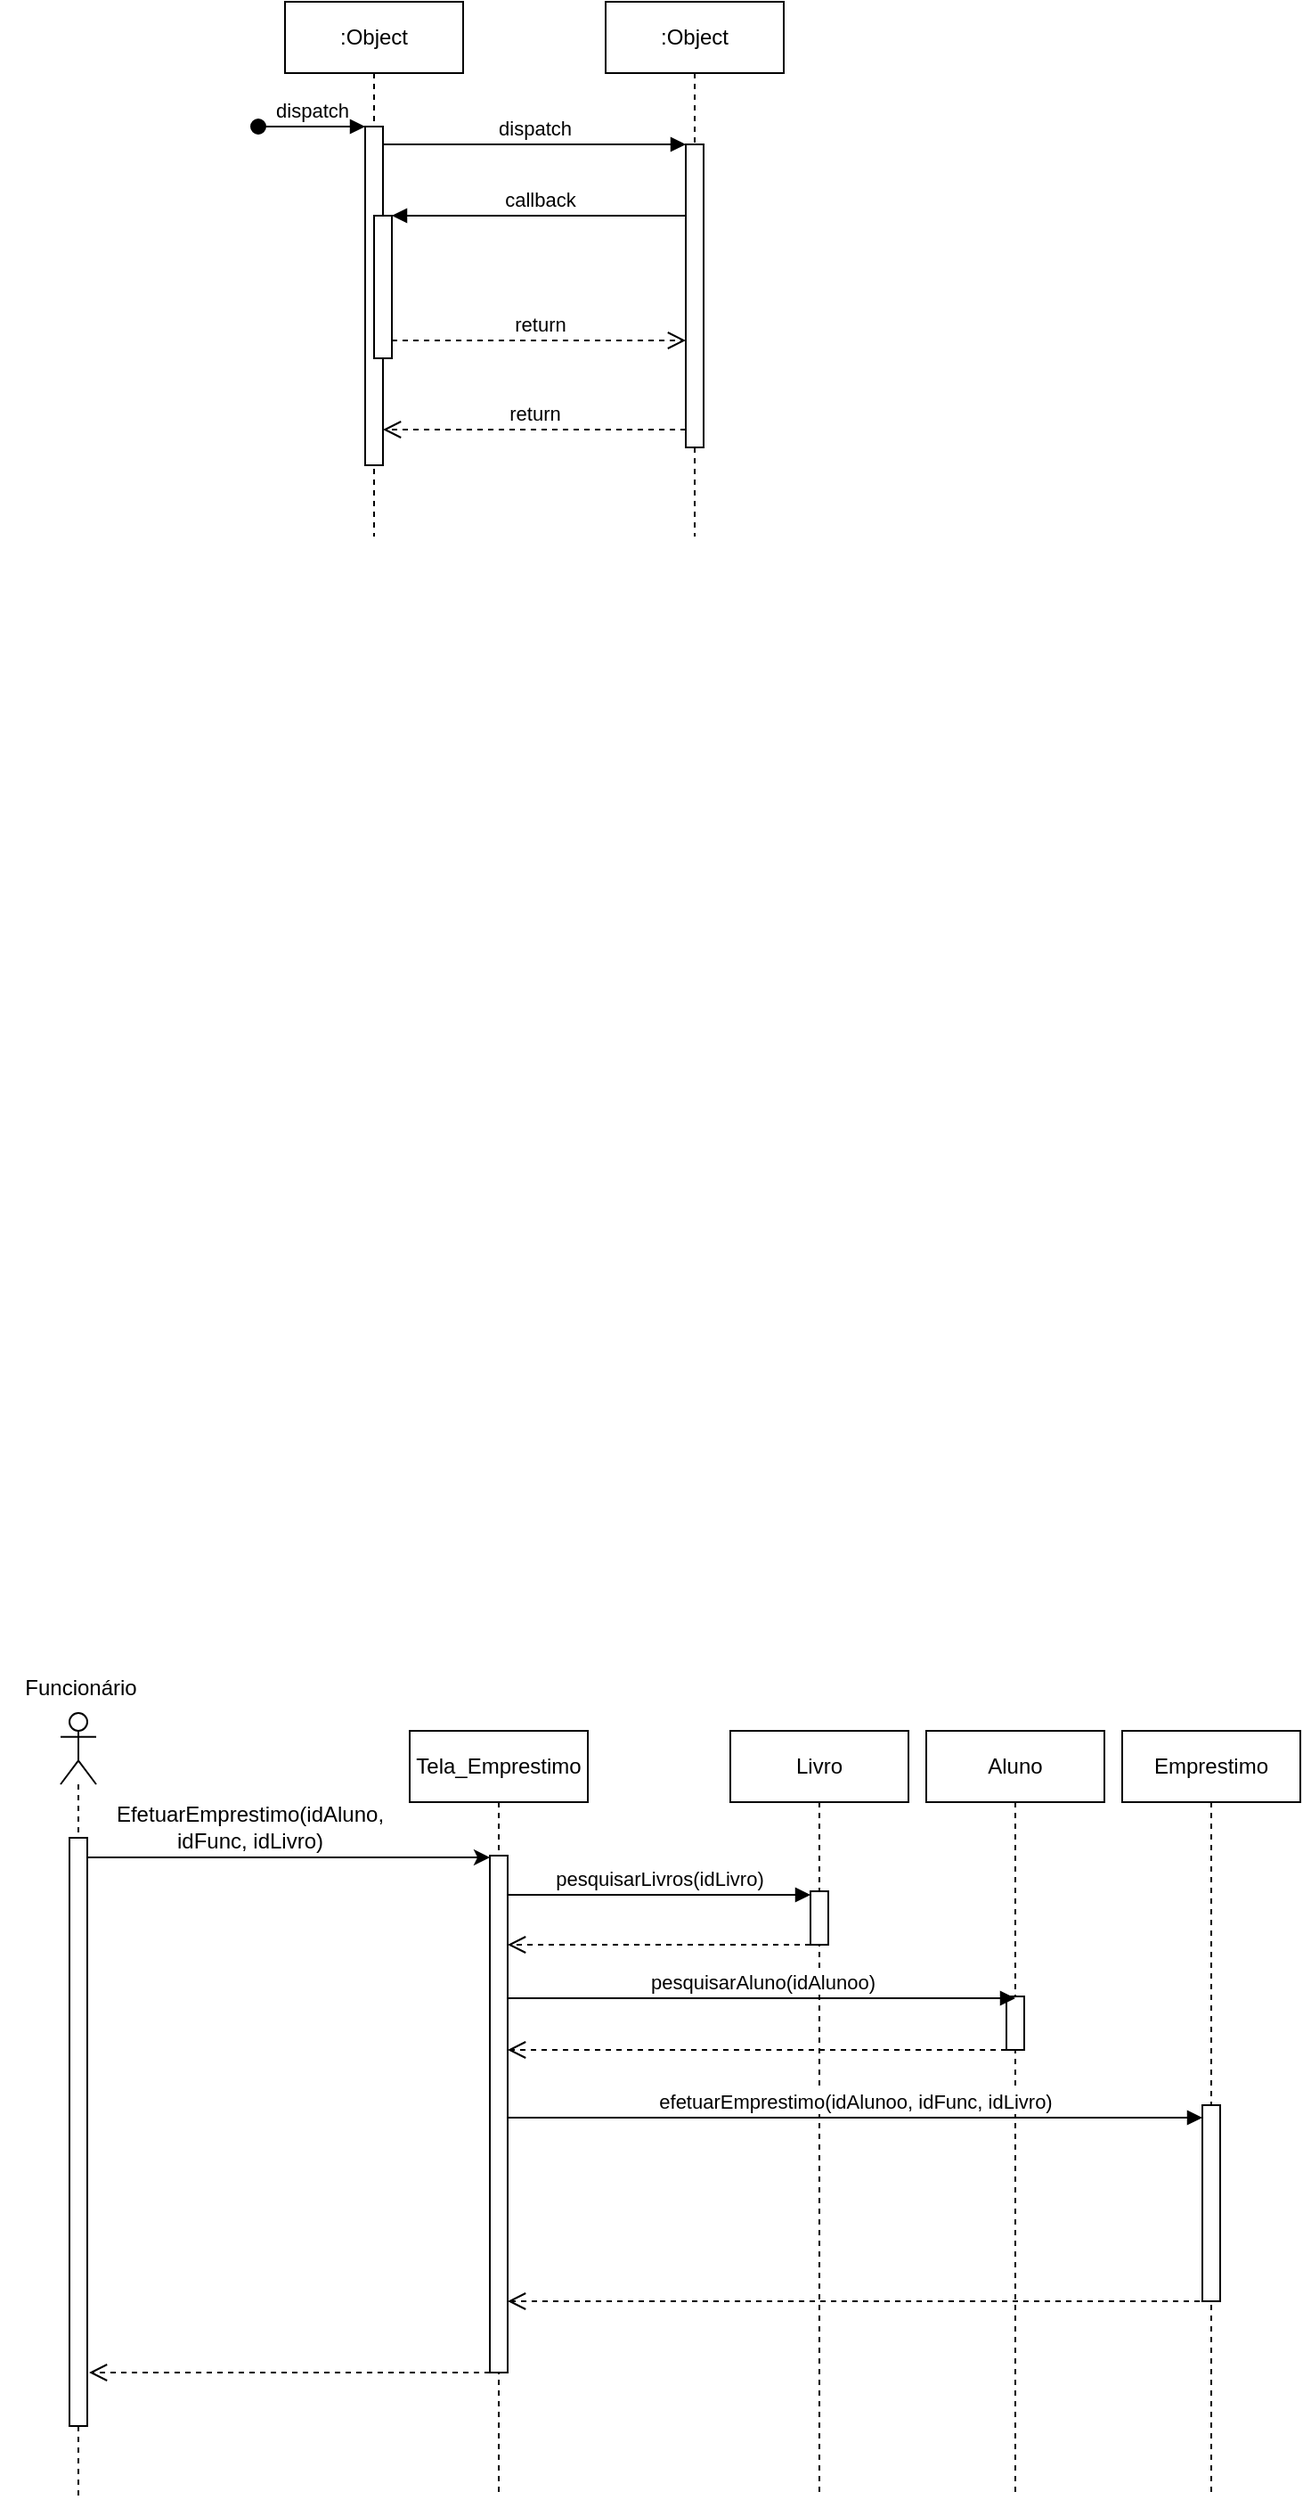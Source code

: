 <mxfile version="24.0.6" type="github">
  <diagram name="Page-1" id="2YBvvXClWsGukQMizWep">
    <mxGraphModel dx="1588" dy="817" grid="1" gridSize="10" guides="1" tooltips="1" connect="1" arrows="1" fold="1" page="1" pageScale="1" pageWidth="850" pageHeight="1100" math="0" shadow="0">
      <root>
        <mxCell id="0" />
        <mxCell id="1" parent="0" />
        <mxCell id="5B07uJpMZxi0BaR1OIcB-36" value="" style="shape=umlLifeline;perimeter=lifelinePerimeter;whiteSpace=wrap;html=1;container=1;dropTarget=0;collapsible=0;recursiveResize=0;outlineConnect=0;portConstraint=eastwest;newEdgeStyle={&quot;curved&quot;:0,&quot;rounded&quot;:0};participant=umlActor;" vertex="1" parent="1">
          <mxGeometry x="-86" y="1000" width="20" height="440" as="geometry" />
        </mxCell>
        <mxCell id="aM9ryv3xv72pqoxQDRHE-1" value=":Object" style="shape=umlLifeline;perimeter=lifelinePerimeter;whiteSpace=wrap;html=1;container=0;dropTarget=0;collapsible=0;recursiveResize=0;outlineConnect=0;portConstraint=eastwest;newEdgeStyle={&quot;edgeStyle&quot;:&quot;elbowEdgeStyle&quot;,&quot;elbow&quot;:&quot;vertical&quot;,&quot;curved&quot;:0,&quot;rounded&quot;:0};" parent="1" vertex="1">
          <mxGeometry x="40" y="40" width="100" height="300" as="geometry" />
        </mxCell>
        <mxCell id="aM9ryv3xv72pqoxQDRHE-2" value="" style="html=1;points=[];perimeter=orthogonalPerimeter;outlineConnect=0;targetShapes=umlLifeline;portConstraint=eastwest;newEdgeStyle={&quot;edgeStyle&quot;:&quot;elbowEdgeStyle&quot;,&quot;elbow&quot;:&quot;vertical&quot;,&quot;curved&quot;:0,&quot;rounded&quot;:0};" parent="aM9ryv3xv72pqoxQDRHE-1" vertex="1">
          <mxGeometry x="45" y="70" width="10" height="190" as="geometry" />
        </mxCell>
        <mxCell id="aM9ryv3xv72pqoxQDRHE-3" value="dispatch" style="html=1;verticalAlign=bottom;startArrow=oval;endArrow=block;startSize=8;edgeStyle=elbowEdgeStyle;elbow=vertical;curved=0;rounded=0;" parent="aM9ryv3xv72pqoxQDRHE-1" target="aM9ryv3xv72pqoxQDRHE-2" edge="1">
          <mxGeometry relative="1" as="geometry">
            <mxPoint x="-15" y="70" as="sourcePoint" />
          </mxGeometry>
        </mxCell>
        <mxCell id="aM9ryv3xv72pqoxQDRHE-4" value="" style="html=1;points=[];perimeter=orthogonalPerimeter;outlineConnect=0;targetShapes=umlLifeline;portConstraint=eastwest;newEdgeStyle={&quot;edgeStyle&quot;:&quot;elbowEdgeStyle&quot;,&quot;elbow&quot;:&quot;vertical&quot;,&quot;curved&quot;:0,&quot;rounded&quot;:0};" parent="aM9ryv3xv72pqoxQDRHE-1" vertex="1">
          <mxGeometry x="50" y="120" width="10" height="80" as="geometry" />
        </mxCell>
        <mxCell id="aM9ryv3xv72pqoxQDRHE-5" value=":Object" style="shape=umlLifeline;perimeter=lifelinePerimeter;whiteSpace=wrap;html=1;container=0;dropTarget=0;collapsible=0;recursiveResize=0;outlineConnect=0;portConstraint=eastwest;newEdgeStyle={&quot;edgeStyle&quot;:&quot;elbowEdgeStyle&quot;,&quot;elbow&quot;:&quot;vertical&quot;,&quot;curved&quot;:0,&quot;rounded&quot;:0};" parent="1" vertex="1">
          <mxGeometry x="220" y="40" width="100" height="300" as="geometry" />
        </mxCell>
        <mxCell id="aM9ryv3xv72pqoxQDRHE-6" value="" style="html=1;points=[];perimeter=orthogonalPerimeter;outlineConnect=0;targetShapes=umlLifeline;portConstraint=eastwest;newEdgeStyle={&quot;edgeStyle&quot;:&quot;elbowEdgeStyle&quot;,&quot;elbow&quot;:&quot;vertical&quot;,&quot;curved&quot;:0,&quot;rounded&quot;:0};" parent="aM9ryv3xv72pqoxQDRHE-5" vertex="1">
          <mxGeometry x="45" y="80" width="10" height="170" as="geometry" />
        </mxCell>
        <mxCell id="aM9ryv3xv72pqoxQDRHE-7" value="dispatch" style="html=1;verticalAlign=bottom;endArrow=block;edgeStyle=elbowEdgeStyle;elbow=vertical;curved=0;rounded=0;" parent="1" source="aM9ryv3xv72pqoxQDRHE-2" target="aM9ryv3xv72pqoxQDRHE-6" edge="1">
          <mxGeometry relative="1" as="geometry">
            <mxPoint x="195" y="130" as="sourcePoint" />
            <Array as="points">
              <mxPoint x="180" y="120" />
            </Array>
          </mxGeometry>
        </mxCell>
        <mxCell id="aM9ryv3xv72pqoxQDRHE-8" value="return" style="html=1;verticalAlign=bottom;endArrow=open;dashed=1;endSize=8;edgeStyle=elbowEdgeStyle;elbow=vertical;curved=0;rounded=0;" parent="1" source="aM9ryv3xv72pqoxQDRHE-6" target="aM9ryv3xv72pqoxQDRHE-2" edge="1">
          <mxGeometry relative="1" as="geometry">
            <mxPoint x="195" y="205" as="targetPoint" />
            <Array as="points">
              <mxPoint x="190" y="280" />
            </Array>
          </mxGeometry>
        </mxCell>
        <mxCell id="aM9ryv3xv72pqoxQDRHE-9" value="callback" style="html=1;verticalAlign=bottom;endArrow=block;edgeStyle=elbowEdgeStyle;elbow=vertical;curved=0;rounded=0;" parent="1" source="aM9ryv3xv72pqoxQDRHE-6" target="aM9ryv3xv72pqoxQDRHE-4" edge="1">
          <mxGeometry relative="1" as="geometry">
            <mxPoint x="175" y="160" as="sourcePoint" />
            <Array as="points">
              <mxPoint x="190" y="160" />
            </Array>
          </mxGeometry>
        </mxCell>
        <mxCell id="aM9ryv3xv72pqoxQDRHE-10" value="return" style="html=1;verticalAlign=bottom;endArrow=open;dashed=1;endSize=8;edgeStyle=elbowEdgeStyle;elbow=vertical;curved=0;rounded=0;" parent="1" source="aM9ryv3xv72pqoxQDRHE-4" target="aM9ryv3xv72pqoxQDRHE-6" edge="1">
          <mxGeometry relative="1" as="geometry">
            <mxPoint x="175" y="235" as="targetPoint" />
            <Array as="points">
              <mxPoint x="180" y="230" />
            </Array>
          </mxGeometry>
        </mxCell>
        <mxCell id="5B07uJpMZxi0BaR1OIcB-11" value="Tela_Emprestimo" style="shape=umlLifeline;perimeter=lifelinePerimeter;whiteSpace=wrap;html=1;container=0;dropTarget=0;collapsible=0;recursiveResize=0;outlineConnect=0;portConstraint=eastwest;newEdgeStyle={&quot;edgeStyle&quot;:&quot;elbowEdgeStyle&quot;,&quot;elbow&quot;:&quot;vertical&quot;,&quot;curved&quot;:0,&quot;rounded&quot;:0};" vertex="1" parent="1">
          <mxGeometry x="110" y="1010" width="100" height="430" as="geometry" />
        </mxCell>
        <mxCell id="5B07uJpMZxi0BaR1OIcB-12" value="" style="html=1;points=[];perimeter=orthogonalPerimeter;outlineConnect=0;targetShapes=umlLifeline;portConstraint=eastwest;newEdgeStyle={&quot;edgeStyle&quot;:&quot;elbowEdgeStyle&quot;,&quot;elbow&quot;:&quot;vertical&quot;,&quot;curved&quot;:0,&quot;rounded&quot;:0};" vertex="1" parent="5B07uJpMZxi0BaR1OIcB-11">
          <mxGeometry x="45" y="70" width="10" height="290" as="geometry" />
        </mxCell>
        <mxCell id="5B07uJpMZxi0BaR1OIcB-15" value="Livro" style="shape=umlLifeline;perimeter=lifelinePerimeter;whiteSpace=wrap;html=1;container=0;dropTarget=0;collapsible=0;recursiveResize=0;outlineConnect=0;portConstraint=eastwest;newEdgeStyle={&quot;edgeStyle&quot;:&quot;elbowEdgeStyle&quot;,&quot;elbow&quot;:&quot;vertical&quot;,&quot;curved&quot;:0,&quot;rounded&quot;:0};" vertex="1" parent="1">
          <mxGeometry x="290" y="1010" width="100" height="430" as="geometry" />
        </mxCell>
        <mxCell id="5B07uJpMZxi0BaR1OIcB-16" value="" style="html=1;points=[];perimeter=orthogonalPerimeter;outlineConnect=0;targetShapes=umlLifeline;portConstraint=eastwest;newEdgeStyle={&quot;edgeStyle&quot;:&quot;elbowEdgeStyle&quot;,&quot;elbow&quot;:&quot;vertical&quot;,&quot;curved&quot;:0,&quot;rounded&quot;:0};" vertex="1" parent="5B07uJpMZxi0BaR1OIcB-15">
          <mxGeometry x="45" y="90" width="10" height="30" as="geometry" />
        </mxCell>
        <mxCell id="5B07uJpMZxi0BaR1OIcB-17" value="pesquisarLivros(idLivro)" style="html=1;verticalAlign=bottom;endArrow=block;edgeStyle=elbowEdgeStyle;elbow=vertical;curved=0;rounded=0;" edge="1" parent="1">
          <mxGeometry relative="1" as="geometry">
            <mxPoint x="165" y="1102" as="sourcePoint" />
            <Array as="points">
              <mxPoint x="250" y="1102" />
            </Array>
            <mxPoint x="335" y="1102" as="targetPoint" />
          </mxGeometry>
        </mxCell>
        <mxCell id="5B07uJpMZxi0BaR1OIcB-18" value="" style="html=1;verticalAlign=bottom;endArrow=open;dashed=1;endSize=8;edgeStyle=elbowEdgeStyle;elbow=vertical;curved=0;rounded=0;" edge="1" parent="1">
          <mxGeometry relative="1" as="geometry">
            <mxPoint x="165" y="1130" as="targetPoint" />
            <Array as="points">
              <mxPoint x="260" y="1130" />
            </Array>
            <mxPoint x="335" y="1130" as="sourcePoint" />
          </mxGeometry>
        </mxCell>
        <mxCell id="5B07uJpMZxi0BaR1OIcB-21" value="Emprestimo" style="shape=umlLifeline;perimeter=lifelinePerimeter;whiteSpace=wrap;html=1;container=0;dropTarget=0;collapsible=0;recursiveResize=0;outlineConnect=0;portConstraint=eastwest;newEdgeStyle={&quot;edgeStyle&quot;:&quot;elbowEdgeStyle&quot;,&quot;elbow&quot;:&quot;vertical&quot;,&quot;curved&quot;:0,&quot;rounded&quot;:0};" vertex="1" parent="1">
          <mxGeometry x="510" y="1010" width="100" height="430" as="geometry" />
        </mxCell>
        <mxCell id="5B07uJpMZxi0BaR1OIcB-22" value="" style="html=1;points=[];perimeter=orthogonalPerimeter;outlineConnect=0;targetShapes=umlLifeline;portConstraint=eastwest;newEdgeStyle={&quot;edgeStyle&quot;:&quot;elbowEdgeStyle&quot;,&quot;elbow&quot;:&quot;vertical&quot;,&quot;curved&quot;:0,&quot;rounded&quot;:0};" vertex="1" parent="5B07uJpMZxi0BaR1OIcB-21">
          <mxGeometry x="45" y="210" width="10" height="110" as="geometry" />
        </mxCell>
        <mxCell id="5B07uJpMZxi0BaR1OIcB-23" value="Aluno" style="shape=umlLifeline;perimeter=lifelinePerimeter;whiteSpace=wrap;html=1;container=0;dropTarget=0;collapsible=0;recursiveResize=0;outlineConnect=0;portConstraint=eastwest;newEdgeStyle={&quot;edgeStyle&quot;:&quot;elbowEdgeStyle&quot;,&quot;elbow&quot;:&quot;vertical&quot;,&quot;curved&quot;:0,&quot;rounded&quot;:0};" vertex="1" parent="1">
          <mxGeometry x="400" y="1010" width="100" height="430" as="geometry" />
        </mxCell>
        <mxCell id="5B07uJpMZxi0BaR1OIcB-24" value="" style="html=1;points=[];perimeter=orthogonalPerimeter;outlineConnect=0;targetShapes=umlLifeline;portConstraint=eastwest;newEdgeStyle={&quot;edgeStyle&quot;:&quot;elbowEdgeStyle&quot;,&quot;elbow&quot;:&quot;vertical&quot;,&quot;curved&quot;:0,&quot;rounded&quot;:0};" vertex="1" parent="5B07uJpMZxi0BaR1OIcB-23">
          <mxGeometry x="45" y="149" width="10" height="30" as="geometry" />
        </mxCell>
        <mxCell id="5B07uJpMZxi0BaR1OIcB-25" value="pesquisarAluno(idAlunoo)" style="html=1;verticalAlign=bottom;endArrow=block;edgeStyle=elbowEdgeStyle;elbow=vertical;curved=0;rounded=0;" edge="1" parent="1" source="5B07uJpMZxi0BaR1OIcB-12">
          <mxGeometry relative="1" as="geometry">
            <mxPoint x="167" y="1160" as="sourcePoint" />
            <Array as="points">
              <mxPoint x="252" y="1160" />
            </Array>
            <mxPoint x="450" y="1160" as="targetPoint" />
          </mxGeometry>
        </mxCell>
        <mxCell id="5B07uJpMZxi0BaR1OIcB-28" value="" style="html=1;verticalAlign=bottom;endArrow=open;dashed=1;endSize=8;edgeStyle=elbowEdgeStyle;elbow=vertical;curved=0;rounded=0;" edge="1" parent="1">
          <mxGeometry relative="1" as="geometry">
            <mxPoint x="165" y="1189" as="targetPoint" />
            <Array as="points">
              <mxPoint x="270" y="1189" />
            </Array>
            <mxPoint x="445" y="1189" as="sourcePoint" />
          </mxGeometry>
        </mxCell>
        <mxCell id="5B07uJpMZxi0BaR1OIcB-29" value="efetuarEmprestimo(idAlunoo, idFunc, idLivro)" style="html=1;verticalAlign=bottom;endArrow=block;edgeStyle=elbowEdgeStyle;elbow=vertical;curved=0;rounded=0;" edge="1" parent="1" source="5B07uJpMZxi0BaR1OIcB-12" target="5B07uJpMZxi0BaR1OIcB-22">
          <mxGeometry relative="1" as="geometry">
            <mxPoint x="175" y="1227" as="sourcePoint" />
            <Array as="points">
              <mxPoint x="262" y="1227" />
            </Array>
            <mxPoint x="460" y="1227" as="targetPoint" />
          </mxGeometry>
        </mxCell>
        <mxCell id="5B07uJpMZxi0BaR1OIcB-30" value="" style="html=1;verticalAlign=bottom;endArrow=open;dashed=1;endSize=8;edgeStyle=elbowEdgeStyle;elbow=vertical;curved=0;rounded=0;" edge="1" parent="1">
          <mxGeometry relative="1" as="geometry">
            <mxPoint x="165" y="1330" as="targetPoint" />
            <Array as="points">
              <mxPoint x="280" y="1330" />
            </Array>
            <mxPoint x="559.5" y="1330" as="sourcePoint" />
          </mxGeometry>
        </mxCell>
        <mxCell id="5B07uJpMZxi0BaR1OIcB-32" value="" style="html=1;points=[];perimeter=orthogonalPerimeter;outlineConnect=0;targetShapes=umlLifeline;portConstraint=eastwest;newEdgeStyle={&quot;edgeStyle&quot;:&quot;elbowEdgeStyle&quot;,&quot;elbow&quot;:&quot;vertical&quot;,&quot;curved&quot;:0,&quot;rounded&quot;:0};" vertex="1" parent="1">
          <mxGeometry x="-81" y="1070" width="10" height="330" as="geometry" />
        </mxCell>
        <mxCell id="5B07uJpMZxi0BaR1OIcB-37" value="" style="endArrow=classic;html=1;rounded=0;" edge="1" parent="1" source="5B07uJpMZxi0BaR1OIcB-32">
          <mxGeometry width="50" height="50" relative="1" as="geometry">
            <mxPoint x="-30" y="1081" as="sourcePoint" />
            <mxPoint x="155" y="1081" as="targetPoint" />
          </mxGeometry>
        </mxCell>
        <mxCell id="5B07uJpMZxi0BaR1OIcB-39" value="EfetuarEmprestimo(idAluno,&lt;div&gt;idFunc, idLivro)&lt;/div&gt;" style="text;html=1;align=center;verticalAlign=middle;resizable=0;points=[];autosize=1;strokeColor=none;fillColor=none;" vertex="1" parent="1">
          <mxGeometry x="-65" y="1044" width="170" height="40" as="geometry" />
        </mxCell>
        <mxCell id="5B07uJpMZxi0BaR1OIcB-40" value="" style="html=1;verticalAlign=bottom;endArrow=open;dashed=1;endSize=8;edgeStyle=elbowEdgeStyle;elbow=vertical;curved=0;rounded=0;" edge="1" parent="1" source="5B07uJpMZxi0BaR1OIcB-12">
          <mxGeometry relative="1" as="geometry">
            <mxPoint x="-70" y="1370" as="targetPoint" />
            <Array as="points">
              <mxPoint x="-20" y="1370" />
            </Array>
            <mxPoint x="140" y="1370" as="sourcePoint" />
          </mxGeometry>
        </mxCell>
        <mxCell id="5B07uJpMZxi0BaR1OIcB-41" value="Funcionário" style="text;html=1;align=center;verticalAlign=middle;resizable=0;points=[];autosize=1;strokeColor=none;fillColor=none;" vertex="1" parent="1">
          <mxGeometry x="-120" y="971" width="90" height="30" as="geometry" />
        </mxCell>
      </root>
    </mxGraphModel>
  </diagram>
</mxfile>
